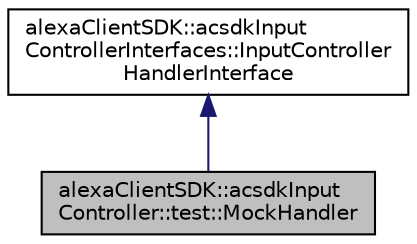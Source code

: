 digraph "alexaClientSDK::acsdkInputController::test::MockHandler"
{
 // LATEX_PDF_SIZE
  edge [fontname="Helvetica",fontsize="10",labelfontname="Helvetica",labelfontsize="10"];
  node [fontname="Helvetica",fontsize="10",shape=record];
  Node1 [label="alexaClientSDK::acsdkInput\lController::test::MockHandler",height=0.2,width=0.4,color="black", fillcolor="grey75", style="filled", fontcolor="black",tooltip="A Mock for InputControllerHandlerInterface."];
  Node2 -> Node1 [dir="back",color="midnightblue",fontsize="10",style="solid",fontname="Helvetica"];
  Node2 [label="alexaClientSDK::acsdkInput\lControllerInterfaces::InputController\lHandlerInterface",height=0.2,width=0.4,color="black", fillcolor="white", style="filled",URL="$classalexa_client_s_d_k_1_1acsdk_input_controller_interfaces_1_1_input_controller_handler_interface.html",tooltip=" "];
}
